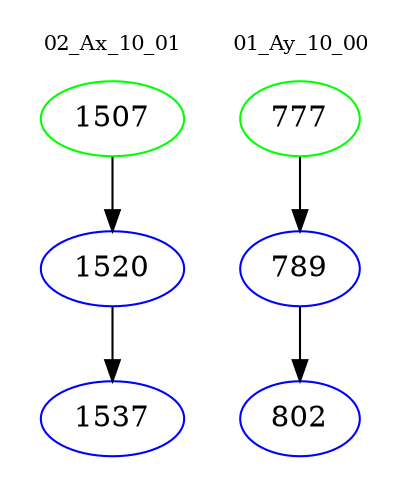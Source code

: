 digraph{
subgraph cluster_0 {
color = white
label = "02_Ax_10_01";
fontsize=10;
T0_1507 [label="1507", color="green"]
T0_1507 -> T0_1520 [color="black"]
T0_1520 [label="1520", color="blue"]
T0_1520 -> T0_1537 [color="black"]
T0_1537 [label="1537", color="blue"]
}
subgraph cluster_1 {
color = white
label = "01_Ay_10_00";
fontsize=10;
T1_777 [label="777", color="green"]
T1_777 -> T1_789 [color="black"]
T1_789 [label="789", color="blue"]
T1_789 -> T1_802 [color="black"]
T1_802 [label="802", color="blue"]
}
}
